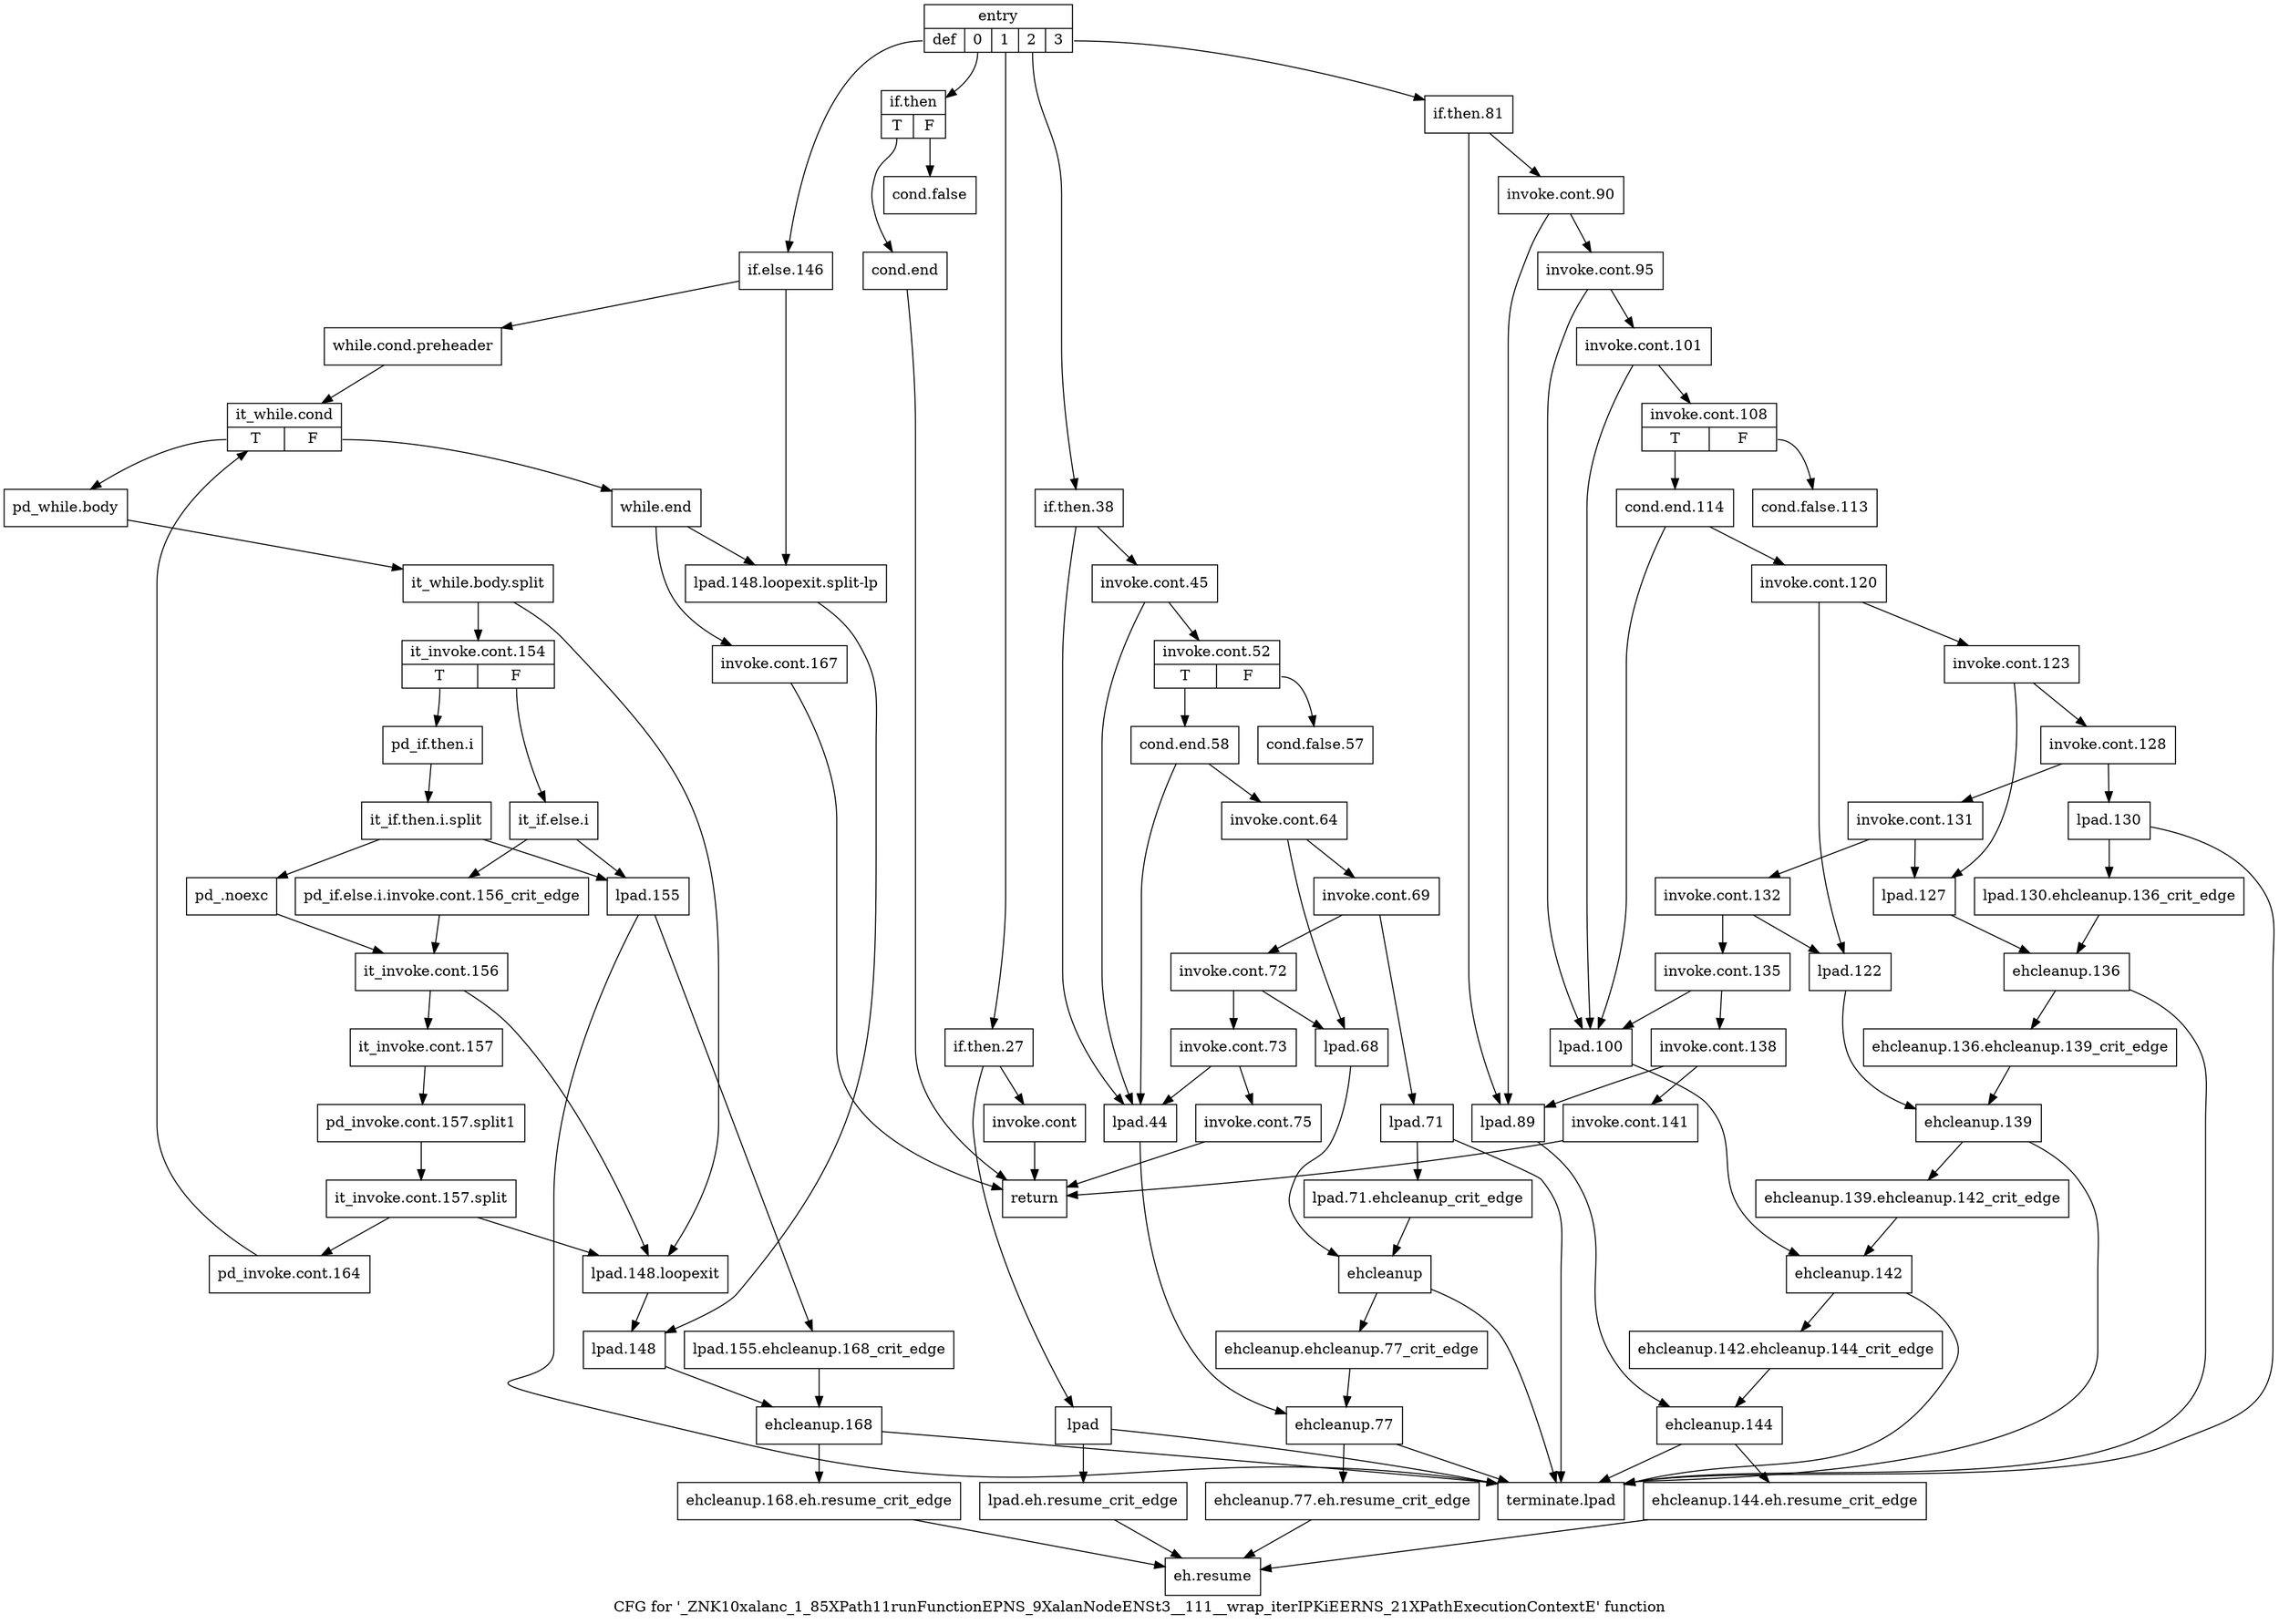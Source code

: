 digraph "CFG for '_ZNK10xalanc_1_85XPath11runFunctionEPNS_9XalanNodeENSt3__111__wrap_iterIPKiEERNS_21XPathExecutionContextE' function" {
	label="CFG for '_ZNK10xalanc_1_85XPath11runFunctionEPNS_9XalanNodeENSt3__111__wrap_iterIPKiEERNS_21XPathExecutionContextE' function";

	Node0x43fbf80 [shape=record,label="{entry|{<s0>def|<s1>0|<s2>1|<s3>2|<s4>3}}"];
	Node0x43fbf80:s0 -> Node0x43fd0b0;
	Node0x43fbf80:s1 -> Node0x43fbfd0;
	Node0x43fbf80:s2 -> Node0x43fc0c0;
	Node0x43fbf80:s3 -> Node0x43fc200;
	Node0x43fbf80:s4 -> Node0x43fc7a0;
	Node0x43fbfd0 [shape=record,label="{if.then|{<s0>T|<s1>F}}"];
	Node0x43fbfd0:s0 -> Node0x43fc070;
	Node0x43fbfd0:s1 -> Node0x43fc020;
	Node0x43fc020 [shape=record,label="{cond.false}"];
	Node0x43fc070 [shape=record,label="{cond.end}"];
	Node0x43fc070 -> Node0x43fd740;
	Node0x43fc0c0 [shape=record,label="{if.then.27}"];
	Node0x43fc0c0 -> Node0x43fc110;
	Node0x43fc0c0 -> Node0x43fc160;
	Node0x43fc110 [shape=record,label="{invoke.cont}"];
	Node0x43fc110 -> Node0x43fd740;
	Node0x43fc160 [shape=record,label="{lpad}"];
	Node0x43fc160 -> Node0x43fc1b0;
	Node0x43fc160 -> Node0x43fd7e0;
	Node0x43fc1b0 [shape=record,label="{lpad.eh.resume_crit_edge}"];
	Node0x43fc1b0 -> Node0x43fd790;
	Node0x43fc200 [shape=record,label="{if.then.38}"];
	Node0x43fc200 -> Node0x43fc250;
	Node0x43fc200 -> Node0x43fc340;
	Node0x43fc250 [shape=record,label="{invoke.cont.45}"];
	Node0x43fc250 -> Node0x43fc2a0;
	Node0x43fc250 -> Node0x43fc340;
	Node0x43fc2a0 [shape=record,label="{invoke.cont.52|{<s0>T|<s1>F}}"];
	Node0x43fc2a0:s0 -> Node0x43fc390;
	Node0x43fc2a0:s1 -> Node0x43fc2f0;
	Node0x43fc2f0 [shape=record,label="{cond.false.57}"];
	Node0x43fc340 [shape=record,label="{lpad.44}"];
	Node0x43fc340 -> Node0x43fc700;
	Node0x43fc390 [shape=record,label="{cond.end.58}"];
	Node0x43fc390 -> Node0x43fc3e0;
	Node0x43fc390 -> Node0x43fc340;
	Node0x43fc3e0 [shape=record,label="{invoke.cont.64}"];
	Node0x43fc3e0 -> Node0x43fc430;
	Node0x43fc3e0 -> Node0x43fc570;
	Node0x43fc430 [shape=record,label="{invoke.cont.69}"];
	Node0x43fc430 -> Node0x43fc480;
	Node0x43fc430 -> Node0x43fc5c0;
	Node0x43fc480 [shape=record,label="{invoke.cont.72}"];
	Node0x43fc480 -> Node0x43fc4d0;
	Node0x43fc480 -> Node0x43fc570;
	Node0x43fc4d0 [shape=record,label="{invoke.cont.73}"];
	Node0x43fc4d0 -> Node0x43fc520;
	Node0x43fc4d0 -> Node0x43fc340;
	Node0x43fc520 [shape=record,label="{invoke.cont.75}"];
	Node0x43fc520 -> Node0x43fd740;
	Node0x43fc570 [shape=record,label="{lpad.68}"];
	Node0x43fc570 -> Node0x43fc660;
	Node0x43fc5c0 [shape=record,label="{lpad.71}"];
	Node0x43fc5c0 -> Node0x43fc610;
	Node0x43fc5c0 -> Node0x43fd7e0;
	Node0x43fc610 [shape=record,label="{lpad.71.ehcleanup_crit_edge}"];
	Node0x43fc610 -> Node0x43fc660;
	Node0x43fc660 [shape=record,label="{ehcleanup}"];
	Node0x43fc660 -> Node0x43fc6b0;
	Node0x43fc660 -> Node0x43fd7e0;
	Node0x43fc6b0 [shape=record,label="{ehcleanup.ehcleanup.77_crit_edge}"];
	Node0x43fc6b0 -> Node0x43fc700;
	Node0x43fc700 [shape=record,label="{ehcleanup.77}"];
	Node0x43fc700 -> Node0x43fc750;
	Node0x43fc700 -> Node0x43fd7e0;
	Node0x43fc750 [shape=record,label="{ehcleanup.77.eh.resume_crit_edge}"];
	Node0x43fc750 -> Node0x43fd790;
	Node0x43fc7a0 [shape=record,label="{if.then.81}"];
	Node0x43fc7a0 -> Node0x43fc7f0;
	Node0x43fc7a0 -> Node0x43fc980;
	Node0x43fc7f0 [shape=record,label="{invoke.cont.90}"];
	Node0x43fc7f0 -> Node0x43fc840;
	Node0x43fc7f0 -> Node0x43fc980;
	Node0x43fc840 [shape=record,label="{invoke.cont.95}"];
	Node0x43fc840 -> Node0x43fc890;
	Node0x43fc840 -> Node0x43fc9d0;
	Node0x43fc890 [shape=record,label="{invoke.cont.101}"];
	Node0x43fc890 -> Node0x43fc8e0;
	Node0x43fc890 -> Node0x43fc9d0;
	Node0x43fc8e0 [shape=record,label="{invoke.cont.108|{<s0>T|<s1>F}}"];
	Node0x43fc8e0:s0 -> Node0x43fca20;
	Node0x43fc8e0:s1 -> Node0x43fc930;
	Node0x43fc930 [shape=record,label="{cond.false.113}"];
	Node0x43fc980 [shape=record,label="{lpad.89}"];
	Node0x43fc980 -> Node0x43fd010;
	Node0x43fc9d0 [shape=record,label="{lpad.100}"];
	Node0x43fc9d0 -> Node0x43fcf70;
	Node0x43fca20 [shape=record,label="{cond.end.114}"];
	Node0x43fca20 -> Node0x43fca70;
	Node0x43fca20 -> Node0x43fc9d0;
	Node0x43fca70 [shape=record,label="{invoke.cont.120}"];
	Node0x43fca70 -> Node0x43fcac0;
	Node0x43fca70 -> Node0x43fcca0;
	Node0x43fcac0 [shape=record,label="{invoke.cont.123}"];
	Node0x43fcac0 -> Node0x43fcb10;
	Node0x43fcac0 -> Node0x43fccf0;
	Node0x43fcb10 [shape=record,label="{invoke.cont.128}"];
	Node0x43fcb10 -> Node0x43fcb60;
	Node0x43fcb10 -> Node0x43fcd40;
	Node0x43fcb60 [shape=record,label="{invoke.cont.131}"];
	Node0x43fcb60 -> Node0x43fcbb0;
	Node0x43fcb60 -> Node0x43fccf0;
	Node0x43fcbb0 [shape=record,label="{invoke.cont.132}"];
	Node0x43fcbb0 -> Node0x43fcc00;
	Node0x43fcbb0 -> Node0x43fcca0;
	Node0x43fcc00 [shape=record,label="{invoke.cont.135}"];
	Node0x43fcc00 -> Node0x43fcc50;
	Node0x43fcc00 -> Node0x43fc9d0;
	Node0x43fcc50 [shape=record,label="{invoke.cont.138}"];
	Node0x43fcc50 -> Node0x43fcf20;
	Node0x43fcc50 -> Node0x43fc980;
	Node0x43fcca0 [shape=record,label="{lpad.122}"];
	Node0x43fcca0 -> Node0x43fce80;
	Node0x43fccf0 [shape=record,label="{lpad.127}"];
	Node0x43fccf0 -> Node0x43fcde0;
	Node0x43fcd40 [shape=record,label="{lpad.130}"];
	Node0x43fcd40 -> Node0x43fcd90;
	Node0x43fcd40 -> Node0x43fd7e0;
	Node0x43fcd90 [shape=record,label="{lpad.130.ehcleanup.136_crit_edge}"];
	Node0x43fcd90 -> Node0x43fcde0;
	Node0x43fcde0 [shape=record,label="{ehcleanup.136}"];
	Node0x43fcde0 -> Node0x43fce30;
	Node0x43fcde0 -> Node0x43fd7e0;
	Node0x43fce30 [shape=record,label="{ehcleanup.136.ehcleanup.139_crit_edge}"];
	Node0x43fce30 -> Node0x43fce80;
	Node0x43fce80 [shape=record,label="{ehcleanup.139}"];
	Node0x43fce80 -> Node0x43fced0;
	Node0x43fce80 -> Node0x43fd7e0;
	Node0x43fced0 [shape=record,label="{ehcleanup.139.ehcleanup.142_crit_edge}"];
	Node0x43fced0 -> Node0x43fcf70;
	Node0x43fcf20 [shape=record,label="{invoke.cont.141}"];
	Node0x43fcf20 -> Node0x43fd740;
	Node0x43fcf70 [shape=record,label="{ehcleanup.142}"];
	Node0x43fcf70 -> Node0x43fcfc0;
	Node0x43fcf70 -> Node0x43fd7e0;
	Node0x43fcfc0 [shape=record,label="{ehcleanup.142.ehcleanup.144_crit_edge}"];
	Node0x43fcfc0 -> Node0x43fd010;
	Node0x43fd010 [shape=record,label="{ehcleanup.144}"];
	Node0x43fd010 -> Node0x43fd060;
	Node0x43fd010 -> Node0x43fd7e0;
	Node0x43fd060 [shape=record,label="{ehcleanup.144.eh.resume_crit_edge}"];
	Node0x43fd060 -> Node0x43fd790;
	Node0x43fd0b0 [shape=record,label="{if.else.146}"];
	Node0x43fd0b0 -> Node0x43fd100;
	Node0x43fd0b0 -> Node0x43fd4c0;
	Node0x43fd100 [shape=record,label="{while.cond.preheader}"];
	Node0x43fd100 -> Node0x43fd150;
	Node0x43fd150 [shape=record,label="{it_while.cond|{<s0>T|<s1>F}}"];
	Node0x43fd150:s0 -> Node0x43fd1a0;
	Node0x43fd150:s1 -> Node0x43fd600;
	Node0x43fd1a0 [shape=record,label="{pd_while.body}"];
	Node0x43fd1a0 -> Node0xbb04330;
	Node0xbb04330 [shape=record,label="{it_while.body.split}"];
	Node0xbb04330 -> Node0x43fd1f0;
	Node0xbb04330 -> Node0x43fd470;
	Node0x43fd1f0 [shape=record,label="{it_invoke.cont.154|{<s0>T|<s1>F}}"];
	Node0x43fd1f0:s0 -> Node0x43fd240;
	Node0x43fd1f0:s1 -> Node0x43fd2e0;
	Node0x43fd240 [shape=record,label="{pd_if.then.i}"];
	Node0x43fd240 -> Node0xbb038e0;
	Node0xbb038e0 [shape=record,label="{it_if.then.i.split}"];
	Node0xbb038e0 -> Node0x43fd290;
	Node0xbb038e0 -> Node0x43fd560;
	Node0x43fd290 [shape=record,label="{pd_.noexc}"];
	Node0x43fd290 -> Node0x43fd380;
	Node0x43fd2e0 [shape=record,label="{it_if.else.i}"];
	Node0x43fd2e0 -> Node0x43fd330;
	Node0x43fd2e0 -> Node0x43fd560;
	Node0x43fd330 [shape=record,label="{pd_if.else.i.invoke.cont.156_crit_edge}"];
	Node0x43fd330 -> Node0x43fd380;
	Node0x43fd380 [shape=record,label="{it_invoke.cont.156}"];
	Node0x43fd380 -> Node0x43fd3d0;
	Node0x43fd380 -> Node0x43fd470;
	Node0x43fd3d0 [shape=record,label="{it_invoke.cont.157}"];
	Node0x43fd3d0 -> Node0xbb02f30;
	Node0xbb02f30 [shape=record,label="{pd_invoke.cont.157.split1}"];
	Node0xbb02f30 -> Node0xbb033e0;
	Node0xbb033e0 [shape=record,label="{it_invoke.cont.157.split}"];
	Node0xbb033e0 -> Node0x43fd420;
	Node0xbb033e0 -> Node0x43fd470;
	Node0x43fd420 [shape=record,label="{pd_invoke.cont.164}"];
	Node0x43fd420 -> Node0x43fd150;
	Node0x43fd470 [shape=record,label="{lpad.148.loopexit}"];
	Node0x43fd470 -> Node0x43fd510;
	Node0x43fd4c0 [shape=record,label="{lpad.148.loopexit.split-lp}"];
	Node0x43fd4c0 -> Node0x43fd510;
	Node0x43fd510 [shape=record,label="{lpad.148}"];
	Node0x43fd510 -> Node0x43fd6a0;
	Node0x43fd560 [shape=record,label="{lpad.155}"];
	Node0x43fd560 -> Node0x43fd5b0;
	Node0x43fd560 -> Node0x43fd7e0;
	Node0x43fd5b0 [shape=record,label="{lpad.155.ehcleanup.168_crit_edge}"];
	Node0x43fd5b0 -> Node0x43fd6a0;
	Node0x43fd600 [shape=record,label="{while.end}"];
	Node0x43fd600 -> Node0x43fd650;
	Node0x43fd600 -> Node0x43fd4c0;
	Node0x43fd650 [shape=record,label="{invoke.cont.167}"];
	Node0x43fd650 -> Node0x43fd740;
	Node0x43fd6a0 [shape=record,label="{ehcleanup.168}"];
	Node0x43fd6a0 -> Node0x43fd6f0;
	Node0x43fd6a0 -> Node0x43fd7e0;
	Node0x43fd6f0 [shape=record,label="{ehcleanup.168.eh.resume_crit_edge}"];
	Node0x43fd6f0 -> Node0x43fd790;
	Node0x43fd740 [shape=record,label="{return}"];
	Node0x43fd790 [shape=record,label="{eh.resume}"];
	Node0x43fd7e0 [shape=record,label="{terminate.lpad}"];
}

